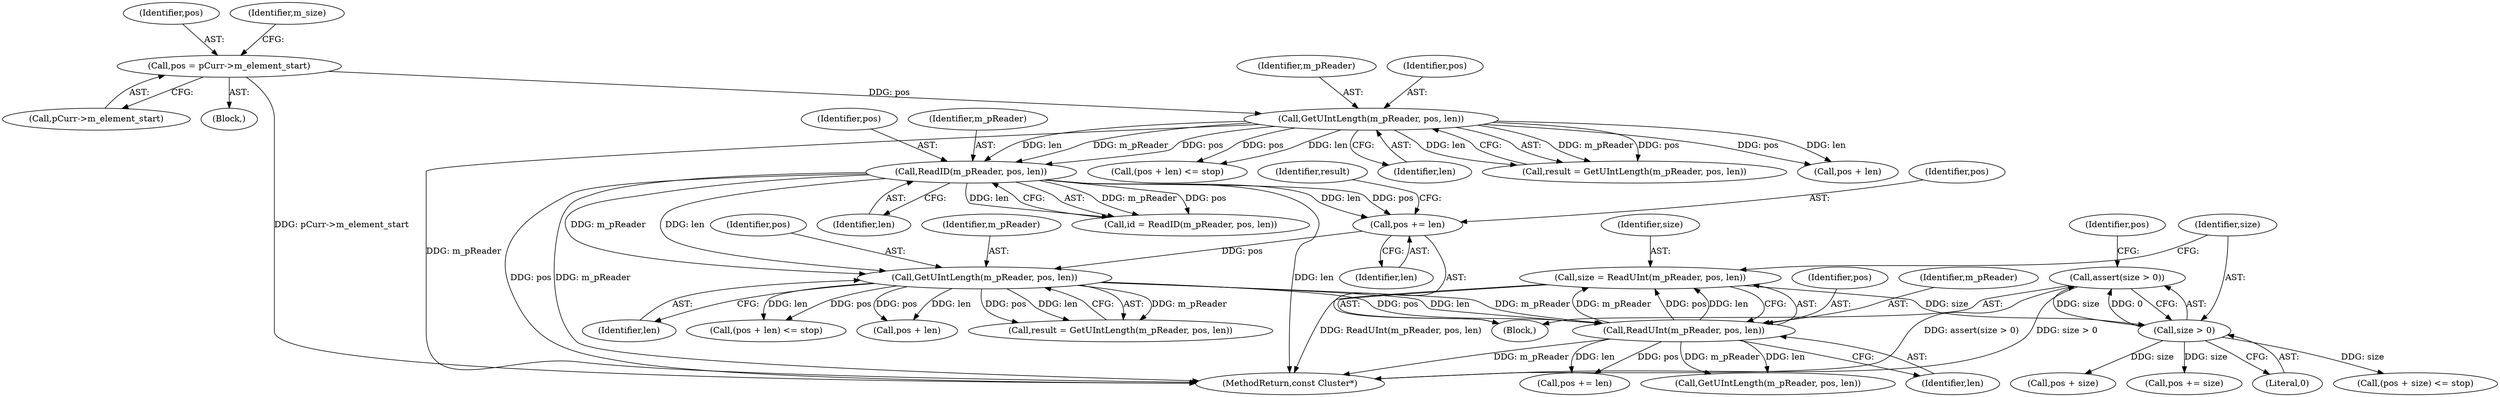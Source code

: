 digraph "0_Android_cc274e2abe8b2a6698a5c47d8aa4bb45f1f9538d_20@API" {
"1000275" [label="(Call,assert(size > 0))"];
"1000276" [label="(Call,size > 0)"];
"1000269" [label="(Call,size = ReadUInt(m_pReader, pos, len))"];
"1000271" [label="(Call,ReadUInt(m_pReader, pos, len))"];
"1000254" [label="(Call,GetUIntLength(m_pReader, pos, len))"];
"1000239" [label="(Call,ReadID(m_pReader, pos, len))"];
"1000216" [label="(Call,GetUIntLength(m_pReader, pos, len))"];
"1000196" [label="(Call,pos = pCurr->m_element_start)"];
"1000249" [label="(Call,pos += len)"];
"1000225" [label="(Call,(pos + len) <= stop)"];
"1000197" [label="(Identifier,pos)"];
"1000546" [label="(MethodReturn,const Cluster*)"];
"1000257" [label="(Identifier,len)"];
"1000239" [label="(Call,ReadID(m_pReader, pos, len))"];
"1000275" [label="(Call,assert(size > 0))"];
"1000284" [label="(Call,pos + size)"];
"1000217" [label="(Identifier,m_pReader)"];
"1000273" [label="(Identifier,pos)"];
"1000254" [label="(Call,GetUIntLength(m_pReader, pos, len))"];
"1000270" [label="(Identifier,size)"];
"1000203" [label="(Identifier,m_size)"];
"1000253" [label="(Identifier,result)"];
"1000251" [label="(Identifier,len)"];
"1000216" [label="(Call,GetUIntLength(m_pReader, pos, len))"];
"1000219" [label="(Identifier,len)"];
"1000255" [label="(Identifier,m_pReader)"];
"1000218" [label="(Identifier,pos)"];
"1000198" [label="(Call,pCurr->m_element_start)"];
"1000272" [label="(Identifier,m_pReader)"];
"1000271" [label="(Call,ReadUInt(m_pReader, pos, len))"];
"1000279" [label="(Call,pos += len)"];
"1000269" [label="(Call,size = ReadUInt(m_pReader, pos, len))"];
"1000304" [label="(Call,GetUIntLength(m_pReader, pos, len))"];
"1000250" [label="(Identifier,pos)"];
"1000214" [label="(Call,result = GetUIntLength(m_pReader, pos, len))"];
"1000280" [label="(Identifier,pos)"];
"1000241" [label="(Identifier,pos)"];
"1000249" [label="(Call,pos += len)"];
"1000240" [label="(Identifier,m_pReader)"];
"1000277" [label="(Identifier,size)"];
"1000126" [label="(Block,)"];
"1000263" [label="(Call,(pos + len) <= stop)"];
"1000211" [label="(Block,)"];
"1000226" [label="(Call,pos + len)"];
"1000256" [label="(Identifier,pos)"];
"1000252" [label="(Call,result = GetUIntLength(m_pReader, pos, len))"];
"1000288" [label="(Call,pos += size)"];
"1000264" [label="(Call,pos + len)"];
"1000242" [label="(Identifier,len)"];
"1000237" [label="(Call,id = ReadID(m_pReader, pos, len))"];
"1000276" [label="(Call,size > 0)"];
"1000278" [label="(Literal,0)"];
"1000283" [label="(Call,(pos + size) <= stop)"];
"1000274" [label="(Identifier,len)"];
"1000196" [label="(Call,pos = pCurr->m_element_start)"];
"1000275" -> "1000211"  [label="AST: "];
"1000275" -> "1000276"  [label="CFG: "];
"1000276" -> "1000275"  [label="AST: "];
"1000280" -> "1000275"  [label="CFG: "];
"1000275" -> "1000546"  [label="DDG: assert(size > 0)"];
"1000275" -> "1000546"  [label="DDG: size > 0"];
"1000276" -> "1000275"  [label="DDG: size"];
"1000276" -> "1000275"  [label="DDG: 0"];
"1000276" -> "1000278"  [label="CFG: "];
"1000277" -> "1000276"  [label="AST: "];
"1000278" -> "1000276"  [label="AST: "];
"1000269" -> "1000276"  [label="DDG: size"];
"1000276" -> "1000283"  [label="DDG: size"];
"1000276" -> "1000284"  [label="DDG: size"];
"1000276" -> "1000288"  [label="DDG: size"];
"1000269" -> "1000211"  [label="AST: "];
"1000269" -> "1000271"  [label="CFG: "];
"1000270" -> "1000269"  [label="AST: "];
"1000271" -> "1000269"  [label="AST: "];
"1000277" -> "1000269"  [label="CFG: "];
"1000269" -> "1000546"  [label="DDG: ReadUInt(m_pReader, pos, len)"];
"1000271" -> "1000269"  [label="DDG: m_pReader"];
"1000271" -> "1000269"  [label="DDG: pos"];
"1000271" -> "1000269"  [label="DDG: len"];
"1000271" -> "1000274"  [label="CFG: "];
"1000272" -> "1000271"  [label="AST: "];
"1000273" -> "1000271"  [label="AST: "];
"1000274" -> "1000271"  [label="AST: "];
"1000271" -> "1000546"  [label="DDG: m_pReader"];
"1000254" -> "1000271"  [label="DDG: m_pReader"];
"1000254" -> "1000271"  [label="DDG: pos"];
"1000254" -> "1000271"  [label="DDG: len"];
"1000271" -> "1000279"  [label="DDG: len"];
"1000271" -> "1000279"  [label="DDG: pos"];
"1000271" -> "1000304"  [label="DDG: m_pReader"];
"1000271" -> "1000304"  [label="DDG: len"];
"1000254" -> "1000252"  [label="AST: "];
"1000254" -> "1000257"  [label="CFG: "];
"1000255" -> "1000254"  [label="AST: "];
"1000256" -> "1000254"  [label="AST: "];
"1000257" -> "1000254"  [label="AST: "];
"1000252" -> "1000254"  [label="CFG: "];
"1000254" -> "1000252"  [label="DDG: m_pReader"];
"1000254" -> "1000252"  [label="DDG: pos"];
"1000254" -> "1000252"  [label="DDG: len"];
"1000239" -> "1000254"  [label="DDG: m_pReader"];
"1000239" -> "1000254"  [label="DDG: len"];
"1000249" -> "1000254"  [label="DDG: pos"];
"1000254" -> "1000263"  [label="DDG: pos"];
"1000254" -> "1000263"  [label="DDG: len"];
"1000254" -> "1000264"  [label="DDG: pos"];
"1000254" -> "1000264"  [label="DDG: len"];
"1000239" -> "1000237"  [label="AST: "];
"1000239" -> "1000242"  [label="CFG: "];
"1000240" -> "1000239"  [label="AST: "];
"1000241" -> "1000239"  [label="AST: "];
"1000242" -> "1000239"  [label="AST: "];
"1000237" -> "1000239"  [label="CFG: "];
"1000239" -> "1000546"  [label="DDG: m_pReader"];
"1000239" -> "1000546"  [label="DDG: len"];
"1000239" -> "1000546"  [label="DDG: pos"];
"1000239" -> "1000237"  [label="DDG: m_pReader"];
"1000239" -> "1000237"  [label="DDG: pos"];
"1000239" -> "1000237"  [label="DDG: len"];
"1000216" -> "1000239"  [label="DDG: m_pReader"];
"1000216" -> "1000239"  [label="DDG: pos"];
"1000216" -> "1000239"  [label="DDG: len"];
"1000239" -> "1000249"  [label="DDG: len"];
"1000239" -> "1000249"  [label="DDG: pos"];
"1000216" -> "1000214"  [label="AST: "];
"1000216" -> "1000219"  [label="CFG: "];
"1000217" -> "1000216"  [label="AST: "];
"1000218" -> "1000216"  [label="AST: "];
"1000219" -> "1000216"  [label="AST: "];
"1000214" -> "1000216"  [label="CFG: "];
"1000216" -> "1000546"  [label="DDG: m_pReader"];
"1000216" -> "1000214"  [label="DDG: m_pReader"];
"1000216" -> "1000214"  [label="DDG: pos"];
"1000216" -> "1000214"  [label="DDG: len"];
"1000196" -> "1000216"  [label="DDG: pos"];
"1000216" -> "1000225"  [label="DDG: pos"];
"1000216" -> "1000225"  [label="DDG: len"];
"1000216" -> "1000226"  [label="DDG: pos"];
"1000216" -> "1000226"  [label="DDG: len"];
"1000196" -> "1000126"  [label="AST: "];
"1000196" -> "1000198"  [label="CFG: "];
"1000197" -> "1000196"  [label="AST: "];
"1000198" -> "1000196"  [label="AST: "];
"1000203" -> "1000196"  [label="CFG: "];
"1000196" -> "1000546"  [label="DDG: pCurr->m_element_start"];
"1000249" -> "1000211"  [label="AST: "];
"1000249" -> "1000251"  [label="CFG: "];
"1000250" -> "1000249"  [label="AST: "];
"1000251" -> "1000249"  [label="AST: "];
"1000253" -> "1000249"  [label="CFG: "];
}
